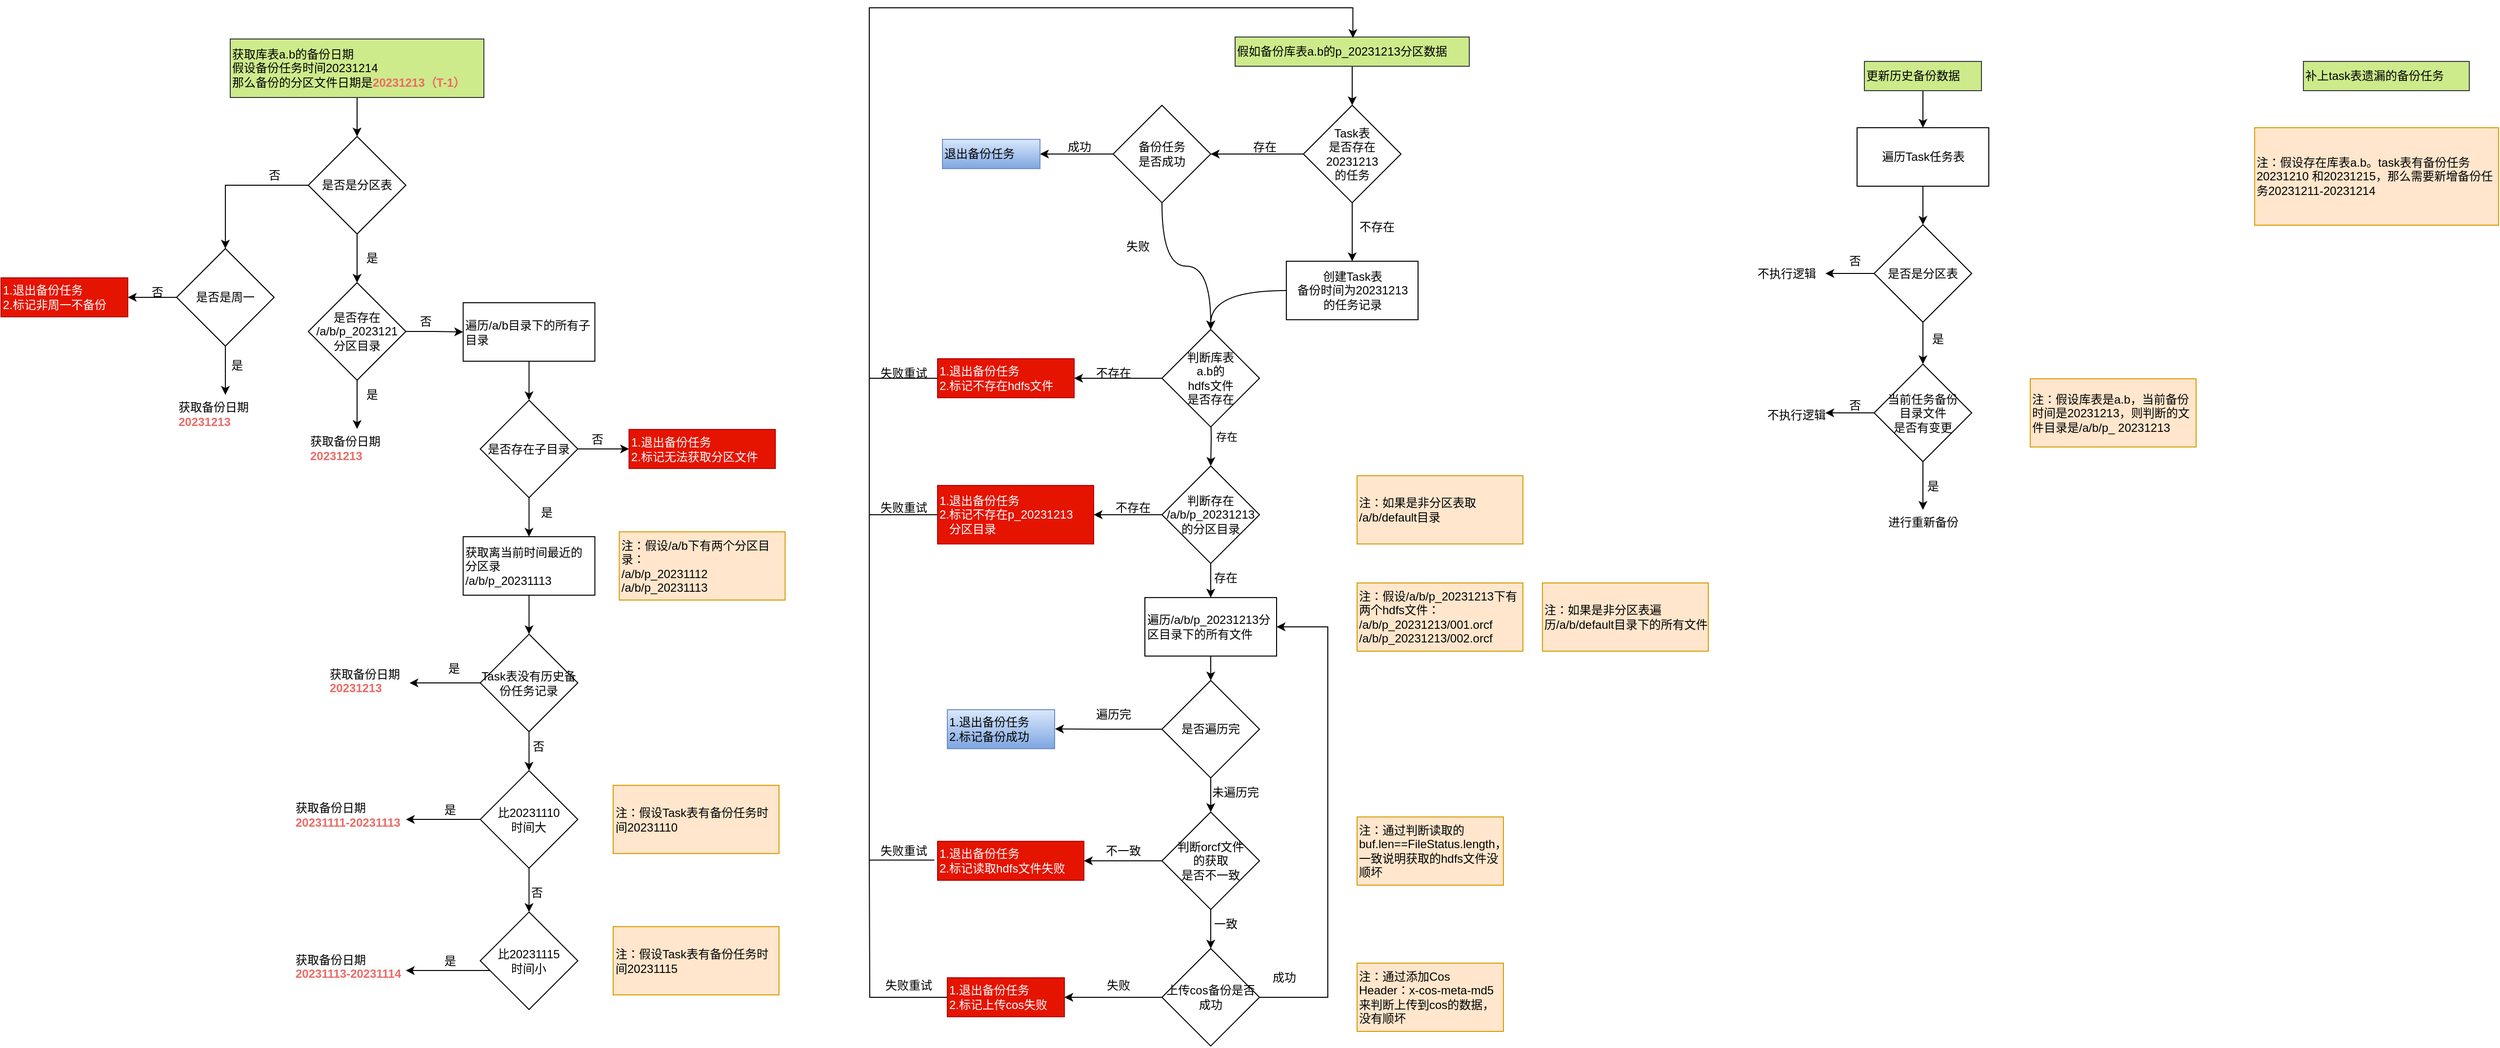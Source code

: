 <mxfile version="22.1.9" type="github">
  <diagram name="Page-1" id="mlTP5GkgayAPcvq2FMzZ">
    <mxGraphModel dx="5840" dy="2617" grid="1" gridSize="10" guides="1" tooltips="1" connect="1" arrows="1" fold="1" page="1" pageScale="1" pageWidth="850" pageHeight="1100" math="0" shadow="0">
      <root>
        <mxCell id="0" />
        <mxCell id="1" parent="0" />
        <mxCell id="9JkG7-nkFBZPGrmJ6e62-5" style="edgeStyle=orthogonalEdgeStyle;rounded=0;orthogonalLoop=1;jettySize=auto;html=1;" parent="1" source="9JkG7-nkFBZPGrmJ6e62-2" target="9JkG7-nkFBZPGrmJ6e62-3" edge="1">
          <mxGeometry relative="1" as="geometry" />
        </mxCell>
        <mxCell id="9JkG7-nkFBZPGrmJ6e62-2" value="假如备份库表a.b的p_20231213分区数据" style="text;html=1;align=left;verticalAlign=middle;resizable=0;points=[];autosize=1;strokeColor=#36393d;fillColor=#cdeb8b;" parent="1" vertex="1">
          <mxGeometry x="145" y="47.96" width="240" height="30" as="geometry" />
        </mxCell>
        <mxCell id="9JkG7-nkFBZPGrmJ6e62-6" style="edgeStyle=orthogonalEdgeStyle;rounded=0;orthogonalLoop=1;jettySize=auto;html=1;exitX=0.5;exitY=1;exitDx=0;exitDy=0;" parent="1" source="9JkG7-nkFBZPGrmJ6e62-3" target="9JkG7-nkFBZPGrmJ6e62-4" edge="1">
          <mxGeometry relative="1" as="geometry" />
        </mxCell>
        <mxCell id="9JkG7-nkFBZPGrmJ6e62-11" style="edgeStyle=orthogonalEdgeStyle;rounded=0;orthogonalLoop=1;jettySize=auto;html=1;entryX=1;entryY=0.5;entryDx=0;entryDy=0;" parent="1" source="9JkG7-nkFBZPGrmJ6e62-3" target="9JkG7-nkFBZPGrmJ6e62-10" edge="1">
          <mxGeometry relative="1" as="geometry" />
        </mxCell>
        <mxCell id="9JkG7-nkFBZPGrmJ6e62-3" value="Task表&lt;br&gt;是否存在20231213&lt;br&gt;的任务" style="rhombus;whiteSpace=wrap;html=1;" parent="1" vertex="1">
          <mxGeometry x="215" y="117.96" width="100" height="100" as="geometry" />
        </mxCell>
        <mxCell id="9JkG7-nkFBZPGrmJ6e62-18" style="edgeStyle=orthogonalEdgeStyle;rounded=0;orthogonalLoop=1;jettySize=auto;html=1;entryX=0.5;entryY=0;entryDx=0;entryDy=0;curved=1;" parent="1" source="9JkG7-nkFBZPGrmJ6e62-4" target="9JkG7-nkFBZPGrmJ6e62-16" edge="1">
          <mxGeometry relative="1" as="geometry" />
        </mxCell>
        <mxCell id="9JkG7-nkFBZPGrmJ6e62-4" value="创建Task表&lt;br&gt;备份时间为20231213&lt;br&gt;的任务记录" style="rounded=0;whiteSpace=wrap;html=1;" parent="1" vertex="1">
          <mxGeometry x="197.5" y="277.96" width="135" height="60" as="geometry" />
        </mxCell>
        <mxCell id="9JkG7-nkFBZPGrmJ6e62-7" value="不存在" style="text;html=1;align=center;verticalAlign=middle;resizable=0;points=[];autosize=1;strokeColor=none;fillColor=none;" parent="1" vertex="1">
          <mxGeometry x="260" y="227.96" width="60" height="30" as="geometry" />
        </mxCell>
        <mxCell id="9JkG7-nkFBZPGrmJ6e62-13" style="edgeStyle=orthogonalEdgeStyle;rounded=0;orthogonalLoop=1;jettySize=auto;html=1;" parent="1" source="9JkG7-nkFBZPGrmJ6e62-10" target="9JkG7-nkFBZPGrmJ6e62-12" edge="1">
          <mxGeometry relative="1" as="geometry" />
        </mxCell>
        <mxCell id="9JkG7-nkFBZPGrmJ6e62-17" style="edgeStyle=orthogonalEdgeStyle;rounded=0;orthogonalLoop=1;jettySize=auto;html=1;entryX=0.5;entryY=0;entryDx=0;entryDy=0;curved=1;" parent="1" source="9JkG7-nkFBZPGrmJ6e62-10" target="9JkG7-nkFBZPGrmJ6e62-16" edge="1">
          <mxGeometry relative="1" as="geometry" />
        </mxCell>
        <mxCell id="9JkG7-nkFBZPGrmJ6e62-10" value="备份任务&lt;br&gt;是否成功" style="rhombus;whiteSpace=wrap;html=1;" parent="1" vertex="1">
          <mxGeometry x="20" y="117.96" width="100" height="100" as="geometry" />
        </mxCell>
        <mxCell id="9JkG7-nkFBZPGrmJ6e62-12" value="退出备份任务" style="text;html=1;align=left;verticalAlign=middle;resizable=0;points=[];autosize=1;strokeColor=#6c8ebf;fillColor=#dae8fc;gradientColor=#7ea6e0;" parent="1" vertex="1">
          <mxGeometry x="-155" y="152.96" width="100" height="30" as="geometry" />
        </mxCell>
        <mxCell id="9JkG7-nkFBZPGrmJ6e62-14" value="成功" style="text;html=1;align=center;verticalAlign=middle;resizable=0;points=[];autosize=1;strokeColor=none;fillColor=none;" parent="1" vertex="1">
          <mxGeometry x="-40" y="145.96" width="50" height="30" as="geometry" />
        </mxCell>
        <mxCell id="9JkG7-nkFBZPGrmJ6e62-15" value="存在" style="text;html=1;align=center;verticalAlign=middle;resizable=0;points=[];autosize=1;strokeColor=none;fillColor=none;" parent="1" vertex="1">
          <mxGeometry x="150" y="145.96" width="50" height="30" as="geometry" />
        </mxCell>
        <mxCell id="9JkG7-nkFBZPGrmJ6e62-20" style="edgeStyle=orthogonalEdgeStyle;rounded=0;orthogonalLoop=1;jettySize=auto;html=1;" parent="1" source="9JkG7-nkFBZPGrmJ6e62-16" target="9JkG7-nkFBZPGrmJ6e62-19" edge="1">
          <mxGeometry relative="1" as="geometry" />
        </mxCell>
        <mxCell id="9JkG7-nkFBZPGrmJ6e62-23" style="edgeStyle=orthogonalEdgeStyle;rounded=0;orthogonalLoop=1;jettySize=auto;html=1;" parent="1" target="9JkG7-nkFBZPGrmJ6e62-22" edge="1">
          <mxGeometry relative="1" as="geometry">
            <mxPoint x="120" y="427.96" as="sourcePoint" />
          </mxGeometry>
        </mxCell>
        <mxCell id="9JkG7-nkFBZPGrmJ6e62-24" value="存在" style="edgeLabel;html=1;align=center;verticalAlign=middle;resizable=0;points=[];" parent="9JkG7-nkFBZPGrmJ6e62-23" vertex="1" connectable="0">
          <mxGeometry x="-0.4" y="8" relative="1" as="geometry">
            <mxPoint x="7" y="12" as="offset" />
          </mxGeometry>
        </mxCell>
        <mxCell id="9JkG7-nkFBZPGrmJ6e62-16" value="判断库表&lt;br&gt;a.b的&lt;br&gt;hdfs文件&lt;br&gt;是否存在" style="rhombus;whiteSpace=wrap;html=1;" parent="1" vertex="1">
          <mxGeometry x="70" y="347.96" width="100" height="100" as="geometry" />
        </mxCell>
        <mxCell id="9JkG7-nkFBZPGrmJ6e62-71" style="edgeStyle=orthogonalEdgeStyle;rounded=0;orthogonalLoop=1;jettySize=auto;html=1;entryX=0.503;entryY=0.033;entryDx=0;entryDy=0;entryPerimeter=0;" parent="1" source="9JkG7-nkFBZPGrmJ6e62-19" target="9JkG7-nkFBZPGrmJ6e62-2" edge="1">
          <mxGeometry relative="1" as="geometry">
            <mxPoint x="-200" y="67.96" as="targetPoint" />
            <Array as="points">
              <mxPoint x="-230" y="397.96" />
              <mxPoint x="-230" y="17.96" />
              <mxPoint x="266" y="17.96" />
            </Array>
          </mxGeometry>
        </mxCell>
        <mxCell id="9JkG7-nkFBZPGrmJ6e62-19" value="1.退出备份任务&lt;br&gt;2.标记不存在hdfs文件" style="text;html=1;align=left;verticalAlign=middle;resizable=0;points=[];autosize=1;strokeColor=#B20000;fillColor=#e51400;fontColor=#ffffff;" parent="1" vertex="1">
          <mxGeometry x="-160" y="377.96" width="140" height="40" as="geometry" />
        </mxCell>
        <mxCell id="9JkG7-nkFBZPGrmJ6e62-21" value="不存在" style="text;html=1;align=center;verticalAlign=middle;resizable=0;points=[];autosize=1;strokeColor=none;fillColor=none;" parent="1" vertex="1">
          <mxGeometry x="-10" y="377.96" width="60" height="30" as="geometry" />
        </mxCell>
        <mxCell id="9JkG7-nkFBZPGrmJ6e62-27" style="edgeStyle=orthogonalEdgeStyle;rounded=0;orthogonalLoop=1;jettySize=auto;html=1;" parent="1" source="9JkG7-nkFBZPGrmJ6e62-22" target="9JkG7-nkFBZPGrmJ6e62-25" edge="1">
          <mxGeometry relative="1" as="geometry" />
        </mxCell>
        <mxCell id="9JkG7-nkFBZPGrmJ6e62-31" style="edgeStyle=orthogonalEdgeStyle;rounded=0;orthogonalLoop=1;jettySize=auto;html=1;" parent="1" source="9JkG7-nkFBZPGrmJ6e62-22" target="9JkG7-nkFBZPGrmJ6e62-30" edge="1">
          <mxGeometry relative="1" as="geometry" />
        </mxCell>
        <mxCell id="9JkG7-nkFBZPGrmJ6e62-22" value="判断存在&lt;br&gt;/a/b/p_20231213&lt;br&gt;的分区目录" style="rhombus;whiteSpace=wrap;html=1;" parent="1" vertex="1">
          <mxGeometry x="70" y="487.96" width="100" height="100" as="geometry" />
        </mxCell>
        <mxCell id="9JkG7-nkFBZPGrmJ6e62-72" style="edgeStyle=orthogonalEdgeStyle;rounded=0;orthogonalLoop=1;jettySize=auto;html=1;endArrow=none;endFill=0;" parent="1" source="9JkG7-nkFBZPGrmJ6e62-25" edge="1">
          <mxGeometry relative="1" as="geometry">
            <mxPoint x="-210" y="397.96" as="targetPoint" />
            <Array as="points">
              <mxPoint x="-230" y="537.96" />
              <mxPoint x="-230" y="397.96" />
            </Array>
          </mxGeometry>
        </mxCell>
        <mxCell id="9JkG7-nkFBZPGrmJ6e62-25" value="1.退出备份任务&lt;br&gt;2.标记不存在p_20231213&lt;br&gt;&amp;nbsp; &amp;nbsp;分区目录" style="text;html=1;align=left;verticalAlign=middle;resizable=0;points=[];autosize=1;strokeColor=#B20000;fillColor=#e51400;fontColor=#ffffff;" parent="1" vertex="1">
          <mxGeometry x="-160" y="507.96" width="160" height="60" as="geometry" />
        </mxCell>
        <mxCell id="9JkG7-nkFBZPGrmJ6e62-28" value="不存在" style="text;html=1;align=center;verticalAlign=middle;resizable=0;points=[];autosize=1;strokeColor=none;fillColor=none;" parent="1" vertex="1">
          <mxGeometry x="10" y="515.96" width="60" height="30" as="geometry" />
        </mxCell>
        <mxCell id="9JkG7-nkFBZPGrmJ6e62-35" style="edgeStyle=orthogonalEdgeStyle;rounded=0;orthogonalLoop=1;jettySize=auto;html=1;entryX=0.5;entryY=0;entryDx=0;entryDy=0;" parent="1" source="9JkG7-nkFBZPGrmJ6e62-30" target="9JkG7-nkFBZPGrmJ6e62-33" edge="1">
          <mxGeometry relative="1" as="geometry" />
        </mxCell>
        <mxCell id="9JkG7-nkFBZPGrmJ6e62-30" value="遍历/a/b/p_20231213分区目录下的所有文件" style="rounded=0;whiteSpace=wrap;html=1;align=left;" parent="1" vertex="1">
          <mxGeometry x="52.5" y="622.96" width="135" height="60" as="geometry" />
        </mxCell>
        <mxCell id="9JkG7-nkFBZPGrmJ6e62-32" value="存在" style="text;html=1;align=center;verticalAlign=middle;resizable=0;points=[];autosize=1;strokeColor=none;fillColor=none;" parent="1" vertex="1">
          <mxGeometry x="110" y="587.96" width="50" height="30" as="geometry" />
        </mxCell>
        <mxCell id="9JkG7-nkFBZPGrmJ6e62-50" style="edgeStyle=orthogonalEdgeStyle;rounded=0;orthogonalLoop=1;jettySize=auto;html=1;" parent="1" source="9JkG7-nkFBZPGrmJ6e62-33" target="9JkG7-nkFBZPGrmJ6e62-45" edge="1">
          <mxGeometry relative="1" as="geometry" />
        </mxCell>
        <mxCell id="9JkG7-nkFBZPGrmJ6e62-33" value="是否遍历完" style="rhombus;whiteSpace=wrap;html=1;" parent="1" vertex="1">
          <mxGeometry x="70" y="707.96" width="100" height="100" as="geometry" />
        </mxCell>
        <mxCell id="9JkG7-nkFBZPGrmJ6e62-38" value="注：假设/a/b/p_20231213下有两个hdfs文件：&lt;br&gt;/a/b/p_20231213/001.orcf&lt;br&gt;/a/b/p_20231213/002.orcf" style="rounded=0;whiteSpace=wrap;html=1;align=left;fillColor=#ffe6cc;strokeColor=#d79b00;" parent="1" vertex="1">
          <mxGeometry x="270" y="607.96" width="170" height="70" as="geometry" />
        </mxCell>
        <mxCell id="9JkG7-nkFBZPGrmJ6e62-40" value="注：通过判断读取的buf.len==FileStatus.length，一致说明获取的hdfs文件没顺坏&amp;nbsp;" style="rounded=0;whiteSpace=wrap;html=1;align=left;fillColor=#ffe6cc;strokeColor=#d79b00;" parent="1" vertex="1">
          <mxGeometry x="270" y="847.96" width="150" height="70" as="geometry" />
        </mxCell>
        <mxCell id="9JkG7-nkFBZPGrmJ6e62-42" value="遍历完" style="text;html=1;align=center;verticalAlign=middle;resizable=0;points=[];autosize=1;strokeColor=none;fillColor=none;" parent="1" vertex="1">
          <mxGeometry x="-10" y="727.96" width="60" height="30" as="geometry" />
        </mxCell>
        <mxCell id="9JkG7-nkFBZPGrmJ6e62-43" value="1.退出备份任务&lt;br&gt;2.标记备份成功" style="text;html=1;align=left;verticalAlign=middle;resizable=0;points=[];autosize=1;strokeColor=#6c8ebf;fillColor=#dae8fc;gradientColor=#7ea6e0;" parent="1" vertex="1">
          <mxGeometry x="-150" y="737.96" width="110" height="40" as="geometry" />
        </mxCell>
        <mxCell id="9JkG7-nkFBZPGrmJ6e62-44" style="edgeStyle=orthogonalEdgeStyle;rounded=0;orthogonalLoop=1;jettySize=auto;html=1;" parent="1" source="9JkG7-nkFBZPGrmJ6e62-45" target="9JkG7-nkFBZPGrmJ6e62-47" edge="1">
          <mxGeometry relative="1" as="geometry">
            <mxPoint y="917.96" as="targetPoint" />
          </mxGeometry>
        </mxCell>
        <mxCell id="9JkG7-nkFBZPGrmJ6e62-53" style="edgeStyle=orthogonalEdgeStyle;rounded=0;orthogonalLoop=1;jettySize=auto;html=1;" parent="1" source="9JkG7-nkFBZPGrmJ6e62-45" target="9JkG7-nkFBZPGrmJ6e62-52" edge="1">
          <mxGeometry relative="1" as="geometry" />
        </mxCell>
        <mxCell id="9JkG7-nkFBZPGrmJ6e62-45" value="判断orcf文件&lt;br&gt;的获取&lt;br&gt;是否不一致" style="rhombus;whiteSpace=wrap;html=1;" parent="1" vertex="1">
          <mxGeometry x="70" y="842.96" width="100" height="100" as="geometry" />
        </mxCell>
        <mxCell id="9JkG7-nkFBZPGrmJ6e62-46" value="不一致" style="text;html=1;align=center;verticalAlign=middle;resizable=0;points=[];autosize=1;strokeColor=none;fillColor=none;" parent="1" vertex="1">
          <mxGeometry y="867.96" width="60" height="30" as="geometry" />
        </mxCell>
        <mxCell id="9JkG7-nkFBZPGrmJ6e62-73" style="edgeStyle=orthogonalEdgeStyle;rounded=0;orthogonalLoop=1;jettySize=auto;html=1;endArrow=none;endFill=0;exitX=-0.022;exitY=0.483;exitDx=0;exitDy=0;exitPerimeter=0;" parent="1" source="9JkG7-nkFBZPGrmJ6e62-47" edge="1">
          <mxGeometry relative="1" as="geometry">
            <mxPoint x="-220" y="537.96" as="targetPoint" />
            <mxPoint x="-170" y="892.99" as="sourcePoint" />
            <Array as="points">
              <mxPoint x="-230" y="891.96" />
              <mxPoint x="-230" y="537.96" />
            </Array>
          </mxGeometry>
        </mxCell>
        <mxCell id="9JkG7-nkFBZPGrmJ6e62-47" value="1.退出备份任务&lt;br&gt;2.标记读取hdfs文件失败" style="text;html=1;align=left;verticalAlign=middle;resizable=0;points=[];autosize=1;strokeColor=#B20000;fillColor=#e51400;fontColor=#ffffff;" parent="1" vertex="1">
          <mxGeometry x="-160" y="872.96" width="150" height="40" as="geometry" />
        </mxCell>
        <mxCell id="9JkG7-nkFBZPGrmJ6e62-49" style="edgeStyle=orthogonalEdgeStyle;rounded=0;orthogonalLoop=1;jettySize=auto;html=1;entryX=1.004;entryY=0.494;entryDx=0;entryDy=0;entryPerimeter=0;" parent="1" source="9JkG7-nkFBZPGrmJ6e62-33" target="9JkG7-nkFBZPGrmJ6e62-43" edge="1">
          <mxGeometry relative="1" as="geometry" />
        </mxCell>
        <mxCell id="9JkG7-nkFBZPGrmJ6e62-51" value="未遍历完" style="text;html=1;align=center;verticalAlign=middle;resizable=0;points=[];autosize=1;strokeColor=none;fillColor=none;" parent="1" vertex="1">
          <mxGeometry x="110" y="807.96" width="70" height="30" as="geometry" />
        </mxCell>
        <mxCell id="9JkG7-nkFBZPGrmJ6e62-56" style="edgeStyle=orthogonalEdgeStyle;rounded=0;orthogonalLoop=1;jettySize=auto;html=1;" parent="1" source="9JkG7-nkFBZPGrmJ6e62-52" target="9JkG7-nkFBZPGrmJ6e62-55" edge="1">
          <mxGeometry relative="1" as="geometry" />
        </mxCell>
        <mxCell id="9JkG7-nkFBZPGrmJ6e62-66" style="edgeStyle=orthogonalEdgeStyle;rounded=0;orthogonalLoop=1;jettySize=auto;html=1;exitX=1;exitY=0.5;exitDx=0;exitDy=0;entryX=1;entryY=0.5;entryDx=0;entryDy=0;" parent="1" source="9JkG7-nkFBZPGrmJ6e62-52" target="9JkG7-nkFBZPGrmJ6e62-30" edge="1">
          <mxGeometry relative="1" as="geometry">
            <mxPoint x="210" y="1075.96" as="sourcePoint" />
            <mxPoint x="227.5" y="650.96" as="targetPoint" />
            <Array as="points">
              <mxPoint x="240" y="1032.96" />
              <mxPoint x="240" y="652.96" />
            </Array>
          </mxGeometry>
        </mxCell>
        <mxCell id="9JkG7-nkFBZPGrmJ6e62-52" value="上传cos备份是否成功" style="rhombus;whiteSpace=wrap;html=1;" parent="1" vertex="1">
          <mxGeometry x="70" y="982.96" width="100" height="100" as="geometry" />
        </mxCell>
        <mxCell id="9JkG7-nkFBZPGrmJ6e62-54" value="一致" style="text;html=1;align=center;verticalAlign=middle;resizable=0;points=[];autosize=1;strokeColor=none;fillColor=none;" parent="1" vertex="1">
          <mxGeometry x="110" y="942.96" width="50" height="30" as="geometry" />
        </mxCell>
        <mxCell id="9JkG7-nkFBZPGrmJ6e62-77" style="edgeStyle=orthogonalEdgeStyle;rounded=0;orthogonalLoop=1;jettySize=auto;html=1;endArrow=none;endFill=0;" parent="1" source="9JkG7-nkFBZPGrmJ6e62-55" edge="1">
          <mxGeometry relative="1" as="geometry">
            <mxPoint x="-230" y="887.96" as="targetPoint" />
          </mxGeometry>
        </mxCell>
        <mxCell id="9JkG7-nkFBZPGrmJ6e62-55" value="1.退出备份任务&lt;br&gt;2.标记上传cos失败" style="text;html=1;align=left;verticalAlign=middle;resizable=0;points=[];autosize=1;strokeColor=#B20000;fillColor=#e51400;fontColor=#ffffff;" parent="1" vertex="1">
          <mxGeometry x="-150" y="1012.96" width="120" height="40" as="geometry" />
        </mxCell>
        <mxCell id="9JkG7-nkFBZPGrmJ6e62-57" value="失败" style="text;html=1;align=center;verticalAlign=middle;resizable=0;points=[];autosize=1;strokeColor=none;fillColor=none;" parent="1" vertex="1">
          <mxGeometry y="1005.96" width="50" height="30" as="geometry" />
        </mxCell>
        <mxCell id="9JkG7-nkFBZPGrmJ6e62-61" value="失败" style="text;html=1;align=center;verticalAlign=middle;resizable=0;points=[];autosize=1;strokeColor=none;fillColor=none;" parent="1" vertex="1">
          <mxGeometry x="20" y="247.96" width="50" height="30" as="geometry" />
        </mxCell>
        <mxCell id="9JkG7-nkFBZPGrmJ6e62-62" value="注：通过添加Cos Header：x-cos-meta-md5 来判断上传到cos的数据，没有顺坏" style="rounded=0;whiteSpace=wrap;html=1;align=left;fillColor=#ffe6cc;strokeColor=#d79b00;" parent="1" vertex="1">
          <mxGeometry x="270" y="997.96" width="150" height="70" as="geometry" />
        </mxCell>
        <mxCell id="9JkG7-nkFBZPGrmJ6e62-67" value="成功" style="text;html=1;align=center;verticalAlign=middle;resizable=0;points=[];autosize=1;strokeColor=none;fillColor=none;" parent="1" vertex="1">
          <mxGeometry x="170" y="997.96" width="50" height="30" as="geometry" />
        </mxCell>
        <mxCell id="9JkG7-nkFBZPGrmJ6e62-75" value="失败重试" style="text;html=1;align=center;verticalAlign=middle;resizable=0;points=[];autosize=1;strokeColor=none;fillColor=none;" parent="1" vertex="1">
          <mxGeometry x="-230" y="377.96" width="70" height="30" as="geometry" />
        </mxCell>
        <mxCell id="9JkG7-nkFBZPGrmJ6e62-78" value="失败重试" style="text;html=1;align=center;verticalAlign=middle;resizable=0;points=[];autosize=1;strokeColor=none;fillColor=none;" parent="1" vertex="1">
          <mxGeometry x="-230" y="515.96" width="70" height="30" as="geometry" />
        </mxCell>
        <mxCell id="9JkG7-nkFBZPGrmJ6e62-79" value="失败重试" style="text;html=1;align=center;verticalAlign=middle;resizable=0;points=[];autosize=1;strokeColor=none;fillColor=none;" parent="1" vertex="1">
          <mxGeometry x="-230" y="867.96" width="70" height="30" as="geometry" />
        </mxCell>
        <mxCell id="9JkG7-nkFBZPGrmJ6e62-80" value="失败重试" style="text;html=1;align=center;verticalAlign=middle;resizable=0;points=[];autosize=1;strokeColor=none;fillColor=none;" parent="1" vertex="1">
          <mxGeometry x="-225" y="1005.96" width="70" height="30" as="geometry" />
        </mxCell>
        <mxCell id="yVIKYQYEI10mW0dex-vL-10" style="edgeStyle=orthogonalEdgeStyle;rounded=0;orthogonalLoop=1;jettySize=auto;html=1;" parent="1" source="yVIKYQYEI10mW0dex-vL-1" target="yVIKYQYEI10mW0dex-vL-3" edge="1">
          <mxGeometry relative="1" as="geometry" />
        </mxCell>
        <mxCell id="yVIKYQYEI10mW0dex-vL-1" value="获取库表a.b的备份日期&lt;br&gt;假设备份任务时间20231214&lt;br&gt;那么备份的分区文件日期是&lt;font color=&quot;#ea6b66&quot;&gt;&lt;b&gt;20231213（T-1）&lt;/b&gt;&lt;/font&gt;" style="text;html=1;align=left;verticalAlign=middle;resizable=0;points=[];autosize=1;strokeColor=#36393d;fillColor=#cdeb8b;" parent="1" vertex="1">
          <mxGeometry x="-885" y="50" width="260" height="60" as="geometry" />
        </mxCell>
        <mxCell id="yVIKYQYEI10mW0dex-vL-5" style="edgeStyle=orthogonalEdgeStyle;rounded=0;orthogonalLoop=1;jettySize=auto;html=1;" parent="1" source="yVIKYQYEI10mW0dex-vL-3" target="yVIKYQYEI10mW0dex-vL-4" edge="1">
          <mxGeometry relative="1" as="geometry" />
        </mxCell>
        <mxCell id="yVIKYQYEI10mW0dex-vL-15" style="edgeStyle=orthogonalEdgeStyle;rounded=0;orthogonalLoop=1;jettySize=auto;html=1;entryX=0.5;entryY=0;entryDx=0;entryDy=0;" parent="1" source="yVIKYQYEI10mW0dex-vL-3" target="yVIKYQYEI10mW0dex-vL-16" edge="1">
          <mxGeometry relative="1" as="geometry">
            <mxPoint x="-690" y="330" as="targetPoint" />
          </mxGeometry>
        </mxCell>
        <mxCell id="yVIKYQYEI10mW0dex-vL-3" value="是否是分区表" style="rhombus;whiteSpace=wrap;html=1;" parent="1" vertex="1">
          <mxGeometry x="-805" y="150" width="100" height="100" as="geometry" />
        </mxCell>
        <mxCell id="yVIKYQYEI10mW0dex-vL-8" style="edgeStyle=orthogonalEdgeStyle;rounded=0;orthogonalLoop=1;jettySize=auto;html=1;" parent="1" source="yVIKYQYEI10mW0dex-vL-4" target="yVIKYQYEI10mW0dex-vL-7" edge="1">
          <mxGeometry relative="1" as="geometry" />
        </mxCell>
        <mxCell id="yVIKYQYEI10mW0dex-vL-13" style="edgeStyle=orthogonalEdgeStyle;rounded=0;orthogonalLoop=1;jettySize=auto;html=1;" parent="1" source="yVIKYQYEI10mW0dex-vL-4" target="yVIKYQYEI10mW0dex-vL-12" edge="1">
          <mxGeometry relative="1" as="geometry" />
        </mxCell>
        <mxCell id="yVIKYQYEI10mW0dex-vL-4" value="是否是周一" style="rhombus;whiteSpace=wrap;html=1;" parent="1" vertex="1">
          <mxGeometry x="-940" y="265" width="100" height="100" as="geometry" />
        </mxCell>
        <mxCell id="yVIKYQYEI10mW0dex-vL-7" value="获取备份日期&lt;br&gt;&lt;b style=&quot;--tw-border-spacing-x: 0; --tw-border-spacing-y: 0; --tw-translate-x: 0; --tw-translate-y: 0; --tw-rotate: 0; --tw-skew-x: 0; --tw-skew-y: 0; --tw-scale-x: 1; --tw-scale-y: 1; --tw-pan-x: ; --tw-pan-y: ; --tw-pinch-zoom: ; --tw-scroll-snap-strictness: proximity; --tw-gradient-from-position: ; --tw-gradient-via-position: ; --tw-gradient-to-position: ; --tw-ordinal: ; --tw-slashed-zero: ; --tw-numeric-figure: ; --tw-numeric-spacing: ; --tw-numeric-fraction: ; --tw-ring-inset: ; --tw-ring-offset-width: 0px; --tw-ring-offset-color: #fff; --tw-ring-color: rgb(59 130 246 / .5); --tw-ring-offset-shadow: 0 0 #0000; --tw-ring-shadow: 0 0 #0000; --tw-shadow: 0 0 #0000; --tw-shadow-colored: 0 0 #0000; --tw-blur: ; --tw-brightness: ; --tw-contrast: ; --tw-grayscale: ; --tw-hue-rotate: ; --tw-invert: ; --tw-saturate: ; --tw-sepia: ; --tw-drop-shadow: ; --tw-backdrop-blur: ; --tw-backdrop-brightness: ; --tw-backdrop-contrast: ; --tw-backdrop-grayscale: ; --tw-backdrop-hue-rotate: ; --tw-backdrop-invert: ; --tw-backdrop-opacity: ; --tw-backdrop-saturate: ; --tw-backdrop-sepia: ; border-color: var(--border-color); color: rgb(234, 107, 102);&quot;&gt;20231213&lt;/b&gt;" style="text;html=1;align=left;verticalAlign=middle;resizable=0;points=[];autosize=1;strokeColor=none;fillColor=none;" parent="1" vertex="1">
          <mxGeometry x="-940" y="415" width="100" height="40" as="geometry" />
        </mxCell>
        <mxCell id="yVIKYQYEI10mW0dex-vL-9" value="否" style="text;html=1;align=center;verticalAlign=middle;resizable=0;points=[];autosize=1;strokeColor=none;fillColor=none;" parent="1" vertex="1">
          <mxGeometry x="-860" y="175" width="40" height="30" as="geometry" />
        </mxCell>
        <mxCell id="yVIKYQYEI10mW0dex-vL-11" value="&amp;nbsp;是" style="text;html=1;align=center;verticalAlign=middle;resizable=0;points=[];autosize=1;strokeColor=none;fillColor=none;" parent="1" vertex="1">
          <mxGeometry x="-900" y="370" width="40" height="30" as="geometry" />
        </mxCell>
        <mxCell id="yVIKYQYEI10mW0dex-vL-12" value="1.退出备份任务&lt;br&gt;2.标记非周一不备份" style="text;html=1;align=left;verticalAlign=middle;resizable=0;points=[];autosize=1;strokeColor=#B20000;fillColor=#e51400;fontColor=#ffffff;" parent="1" vertex="1">
          <mxGeometry x="-1120" y="295" width="130" height="40" as="geometry" />
        </mxCell>
        <mxCell id="yVIKYQYEI10mW0dex-vL-14" value="否" style="text;html=1;align=center;verticalAlign=middle;resizable=0;points=[];autosize=1;strokeColor=none;fillColor=none;" parent="1" vertex="1">
          <mxGeometry x="-980" y="295" width="40" height="30" as="geometry" />
        </mxCell>
        <mxCell id="yVIKYQYEI10mW0dex-vL-61" style="edgeStyle=orthogonalEdgeStyle;rounded=0;orthogonalLoop=1;jettySize=auto;html=1;" parent="1" source="yVIKYQYEI10mW0dex-vL-16" target="yVIKYQYEI10mW0dex-vL-19" edge="1">
          <mxGeometry relative="1" as="geometry" />
        </mxCell>
        <mxCell id="yVIKYQYEI10mW0dex-vL-78" style="edgeStyle=orthogonalEdgeStyle;rounded=0;orthogonalLoop=1;jettySize=auto;html=1;exitX=1;exitY=0.5;exitDx=0;exitDy=0;" parent="1" source="yVIKYQYEI10mW0dex-vL-16" target="yVIKYQYEI10mW0dex-vL-22" edge="1">
          <mxGeometry relative="1" as="geometry" />
        </mxCell>
        <mxCell id="yVIKYQYEI10mW0dex-vL-16" value="是否存在&lt;br&gt;/a/b/p_2023121&lt;br&gt;分区目录" style="rhombus;whiteSpace=wrap;html=1;" parent="1" vertex="1">
          <mxGeometry x="-805" y="300" width="100" height="100" as="geometry" />
        </mxCell>
        <mxCell id="yVIKYQYEI10mW0dex-vL-17" value="是" style="text;html=1;align=center;verticalAlign=middle;resizable=0;points=[];autosize=1;strokeColor=none;fillColor=none;" parent="1" vertex="1">
          <mxGeometry x="-760" y="260" width="40" height="30" as="geometry" />
        </mxCell>
        <mxCell id="yVIKYQYEI10mW0dex-vL-19" value="获取备份日期&lt;br&gt;&lt;b style=&quot;--tw-border-spacing-x: 0; --tw-border-spacing-y: 0; --tw-translate-x: 0; --tw-translate-y: 0; --tw-rotate: 0; --tw-skew-x: 0; --tw-skew-y: 0; --tw-scale-x: 1; --tw-scale-y: 1; --tw-pan-x: ; --tw-pan-y: ; --tw-pinch-zoom: ; --tw-scroll-snap-strictness: proximity; --tw-gradient-from-position: ; --tw-gradient-via-position: ; --tw-gradient-to-position: ; --tw-ordinal: ; --tw-slashed-zero: ; --tw-numeric-figure: ; --tw-numeric-spacing: ; --tw-numeric-fraction: ; --tw-ring-inset: ; --tw-ring-offset-width: 0px; --tw-ring-offset-color: #fff; --tw-ring-color: rgb(59 130 246 / .5); --tw-ring-offset-shadow: 0 0 #0000; --tw-ring-shadow: 0 0 #0000; --tw-shadow: 0 0 #0000; --tw-shadow-colored: 0 0 #0000; --tw-blur: ; --tw-brightness: ; --tw-contrast: ; --tw-grayscale: ; --tw-hue-rotate: ; --tw-invert: ; --tw-saturate: ; --tw-sepia: ; --tw-drop-shadow: ; --tw-backdrop-blur: ; --tw-backdrop-brightness: ; --tw-backdrop-contrast: ; --tw-backdrop-grayscale: ; --tw-backdrop-hue-rotate: ; --tw-backdrop-invert: ; --tw-backdrop-opacity: ; --tw-backdrop-saturate: ; --tw-backdrop-sepia: ; border-color: var(--border-color); color: rgb(234, 107, 102);&quot;&gt;20231213&lt;/b&gt;" style="text;html=1;align=left;verticalAlign=middle;resizable=0;points=[];autosize=1;strokeColor=none;fillColor=none;" parent="1" vertex="1">
          <mxGeometry x="-805" y="450" width="100" height="40" as="geometry" />
        </mxCell>
        <mxCell id="yVIKYQYEI10mW0dex-vL-20" value="是" style="text;html=1;align=center;verticalAlign=middle;resizable=0;points=[];autosize=1;strokeColor=none;fillColor=none;" parent="1" vertex="1">
          <mxGeometry x="-760" y="400" width="40" height="30" as="geometry" />
        </mxCell>
        <mxCell id="yVIKYQYEI10mW0dex-vL-24" style="edgeStyle=orthogonalEdgeStyle;rounded=0;orthogonalLoop=1;jettySize=auto;html=1;entryX=0.5;entryY=0;entryDx=0;entryDy=0;" parent="1" source="yVIKYQYEI10mW0dex-vL-22" target="yVIKYQYEI10mW0dex-vL-25" edge="1">
          <mxGeometry relative="1" as="geometry">
            <mxPoint x="-578.75" y="430.53" as="targetPoint" />
          </mxGeometry>
        </mxCell>
        <mxCell id="yVIKYQYEI10mW0dex-vL-22" value="遍历/a/b目录下的所有子目录" style="rounded=0;whiteSpace=wrap;html=1;align=left;" parent="1" vertex="1">
          <mxGeometry x="-646.25" y="320.53" width="135" height="60" as="geometry" />
        </mxCell>
        <mxCell id="yVIKYQYEI10mW0dex-vL-27" style="edgeStyle=orthogonalEdgeStyle;rounded=0;orthogonalLoop=1;jettySize=auto;html=1;" parent="1" source="yVIKYQYEI10mW0dex-vL-25" target="yVIKYQYEI10mW0dex-vL-26" edge="1">
          <mxGeometry relative="1" as="geometry" />
        </mxCell>
        <mxCell id="yVIKYQYEI10mW0dex-vL-31" style="edgeStyle=orthogonalEdgeStyle;rounded=0;orthogonalLoop=1;jettySize=auto;html=1;" parent="1" source="yVIKYQYEI10mW0dex-vL-25" target="yVIKYQYEI10mW0dex-vL-29" edge="1">
          <mxGeometry relative="1" as="geometry" />
        </mxCell>
        <mxCell id="yVIKYQYEI10mW0dex-vL-25" value="是否存在子目录" style="rhombus;whiteSpace=wrap;html=1;" parent="1" vertex="1">
          <mxGeometry x="-628.75" y="420.53" width="100" height="100" as="geometry" />
        </mxCell>
        <mxCell id="yVIKYQYEI10mW0dex-vL-26" value="1.退出备份任务&lt;br&gt;2.标记无法获取分区文件" style="text;html=1;align=left;verticalAlign=middle;resizable=0;points=[];autosize=1;strokeColor=#B20000;fillColor=#e51400;fontColor=#ffffff;" parent="1" vertex="1">
          <mxGeometry x="-476.25" y="450.53" width="150" height="40" as="geometry" />
        </mxCell>
        <mxCell id="yVIKYQYEI10mW0dex-vL-28" value="否" style="text;html=1;align=center;verticalAlign=middle;resizable=0;points=[];autosize=1;strokeColor=none;fillColor=none;" parent="1" vertex="1">
          <mxGeometry x="-528.75" y="445.53" width="40" height="30" as="geometry" />
        </mxCell>
        <mxCell id="yVIKYQYEI10mW0dex-vL-45" style="edgeStyle=orthogonalEdgeStyle;rounded=0;orthogonalLoop=1;jettySize=auto;html=1;" parent="1" source="yVIKYQYEI10mW0dex-vL-29" target="yVIKYQYEI10mW0dex-vL-44" edge="1">
          <mxGeometry relative="1" as="geometry" />
        </mxCell>
        <mxCell id="yVIKYQYEI10mW0dex-vL-29" value="获取离当前时间最近的&lt;br&gt;分区录&lt;br&gt;/a/b/p_20231113" style="rounded=0;whiteSpace=wrap;html=1;align=left;" parent="1" vertex="1">
          <mxGeometry x="-646.25" y="560.53" width="135" height="60" as="geometry" />
        </mxCell>
        <mxCell id="yVIKYQYEI10mW0dex-vL-30" value="注：假设/a/b下有两个分区目录：&lt;br&gt;/a/b/p_20231112&lt;br&gt;/a/b/p_20231113" style="rounded=0;whiteSpace=wrap;html=1;align=left;fillColor=#ffe6cc;strokeColor=#d79b00;" parent="1" vertex="1">
          <mxGeometry x="-486.25" y="555.53" width="170" height="70" as="geometry" />
        </mxCell>
        <mxCell id="yVIKYQYEI10mW0dex-vL-37" style="edgeStyle=orthogonalEdgeStyle;rounded=0;orthogonalLoop=1;jettySize=auto;html=1;entryX=0.5;entryY=0;entryDx=0;entryDy=0;" parent="1" source="yVIKYQYEI10mW0dex-vL-32" target="yVIKYQYEI10mW0dex-vL-52" edge="1">
          <mxGeometry relative="1" as="geometry">
            <mxPoint x="-582.5" y="980.53" as="targetPoint" />
          </mxGeometry>
        </mxCell>
        <mxCell id="yVIKYQYEI10mW0dex-vL-39" style="edgeStyle=orthogonalEdgeStyle;rounded=0;orthogonalLoop=1;jettySize=auto;html=1;" parent="1" source="yVIKYQYEI10mW0dex-vL-32" edge="1">
          <mxGeometry relative="1" as="geometry">
            <mxPoint x="-705" y="850.53" as="targetPoint" />
            <Array as="points" />
          </mxGeometry>
        </mxCell>
        <mxCell id="yVIKYQYEI10mW0dex-vL-32" value="比20231110&lt;br&gt;时间大" style="rhombus;whiteSpace=wrap;html=1;" parent="1" vertex="1">
          <mxGeometry x="-628.75" y="800.53" width="100" height="100" as="geometry" />
        </mxCell>
        <mxCell id="yVIKYQYEI10mW0dex-vL-33" value="注：假设Task表有备份任务时间20231110" style="rounded=0;whiteSpace=wrap;html=1;align=left;fillColor=#ffe6cc;strokeColor=#d79b00;" parent="1" vertex="1">
          <mxGeometry x="-492.5" y="815.53" width="170" height="70" as="geometry" />
        </mxCell>
        <mxCell id="yVIKYQYEI10mW0dex-vL-40" value="获取备份日期&lt;br&gt;&lt;b style=&quot;--tw-border-spacing-x: 0; --tw-border-spacing-y: 0; --tw-translate-x: 0; --tw-translate-y: 0; --tw-rotate: 0; --tw-skew-x: 0; --tw-skew-y: 0; --tw-scale-x: 1; --tw-scale-y: 1; --tw-pan-x: ; --tw-pan-y: ; --tw-pinch-zoom: ; --tw-scroll-snap-strictness: proximity; --tw-gradient-from-position: ; --tw-gradient-via-position: ; --tw-gradient-to-position: ; --tw-ordinal: ; --tw-slashed-zero: ; --tw-numeric-figure: ; --tw-numeric-spacing: ; --tw-numeric-fraction: ; --tw-ring-inset: ; --tw-ring-offset-width: 0px; --tw-ring-offset-color: #fff; --tw-ring-color: rgb(59 130 246 / .5); --tw-ring-offset-shadow: 0 0 #0000; --tw-ring-shadow: 0 0 #0000; --tw-shadow: 0 0 #0000; --tw-shadow-colored: 0 0 #0000; --tw-blur: ; --tw-brightness: ; --tw-contrast: ; --tw-grayscale: ; --tw-hue-rotate: ; --tw-invert: ; --tw-saturate: ; --tw-sepia: ; --tw-drop-shadow: ; --tw-backdrop-blur: ; --tw-backdrop-brightness: ; --tw-backdrop-contrast: ; --tw-backdrop-grayscale: ; --tw-backdrop-hue-rotate: ; --tw-backdrop-invert: ; --tw-backdrop-opacity: ; --tw-backdrop-saturate: ; --tw-backdrop-sepia: ; border-color: var(--border-color); color: rgb(234, 107, 102);&quot;&gt;20231111-20231113&lt;/b&gt;" style="text;html=1;align=left;verticalAlign=middle;resizable=0;points=[];autosize=1;strokeColor=none;fillColor=none;" parent="1" vertex="1">
          <mxGeometry x="-820" y="825.53" width="130" height="40" as="geometry" />
        </mxCell>
        <mxCell id="yVIKYQYEI10mW0dex-vL-41" value="是" style="text;html=1;align=center;verticalAlign=middle;resizable=0;points=[];autosize=1;strokeColor=none;fillColor=none;" parent="1" vertex="1">
          <mxGeometry x="-680" y="825.53" width="40" height="30" as="geometry" />
        </mxCell>
        <mxCell id="yVIKYQYEI10mW0dex-vL-43" value="是" style="text;html=1;align=center;verticalAlign=middle;resizable=0;points=[];autosize=1;strokeColor=none;fillColor=none;" parent="1" vertex="1">
          <mxGeometry x="-581.25" y="520.53" width="40" height="30" as="geometry" />
        </mxCell>
        <mxCell id="yVIKYQYEI10mW0dex-vL-49" style="edgeStyle=orthogonalEdgeStyle;rounded=0;orthogonalLoop=1;jettySize=auto;html=1;exitX=0.5;exitY=1;exitDx=0;exitDy=0;" parent="1" source="yVIKYQYEI10mW0dex-vL-44" target="yVIKYQYEI10mW0dex-vL-32" edge="1">
          <mxGeometry relative="1" as="geometry">
            <mxPoint x="-582.5" y="793.53" as="sourcePoint" />
          </mxGeometry>
        </mxCell>
        <mxCell id="yVIKYQYEI10mW0dex-vL-60" style="edgeStyle=orthogonalEdgeStyle;rounded=0;orthogonalLoop=1;jettySize=auto;html=1;" parent="1" source="yVIKYQYEI10mW0dex-vL-44" edge="1">
          <mxGeometry relative="1" as="geometry">
            <mxPoint x="-701.25" y="710.53" as="targetPoint" />
          </mxGeometry>
        </mxCell>
        <mxCell id="yVIKYQYEI10mW0dex-vL-44" value="Task表没有历史备份任务记录" style="rhombus;whiteSpace=wrap;html=1;" parent="1" vertex="1">
          <mxGeometry x="-628.75" y="660.53" width="100" height="100" as="geometry" />
        </mxCell>
        <mxCell id="yVIKYQYEI10mW0dex-vL-47" value="&lt;span style=&quot;color: rgb(0, 0, 0); font-family: Helvetica; font-size: 12px; font-style: normal; font-variant-ligatures: normal; font-variant-caps: normal; font-weight: 400; letter-spacing: normal; orphans: 2; text-align: center; text-indent: 0px; text-transform: none; widows: 2; word-spacing: 0px; -webkit-text-stroke-width: 0px; background-color: rgb(251, 251, 251); text-decoration-thickness: initial; text-decoration-style: initial; text-decoration-color: initial; float: none; display: inline !important;&quot;&gt;获取备份日期&lt;/span&gt;&lt;br style=&quot;--tw-border-spacing-x: 0; --tw-border-spacing-y: 0; --tw-translate-x: 0; --tw-translate-y: 0; --tw-rotate: 0; --tw-skew-x: 0; --tw-skew-y: 0; --tw-scale-x: 1; --tw-scale-y: 1; --tw-pan-x: ; --tw-pan-y: ; --tw-pinch-zoom: ; --tw-scroll-snap-strictness: proximity; --tw-gradient-from-position: ; --tw-gradient-via-position: ; --tw-gradient-to-position: ; --tw-ordinal: ; --tw-slashed-zero: ; --tw-numeric-figure: ; --tw-numeric-spacing: ; --tw-numeric-fraction: ; --tw-ring-inset: ; --tw-ring-offset-width: 0px; --tw-ring-offset-color: #fff; --tw-ring-color: rgb(59 130 246 / .5); --tw-ring-offset-shadow: 0 0 #0000; --tw-ring-shadow: 0 0 #0000; --tw-shadow: 0 0 #0000; --tw-shadow-colored: 0 0 #0000; --tw-blur: ; --tw-brightness: ; --tw-contrast: ; --tw-grayscale: ; --tw-hue-rotate: ; --tw-invert: ; --tw-saturate: ; --tw-sepia: ; --tw-drop-shadow: ; --tw-backdrop-blur: ; --tw-backdrop-brightness: ; --tw-backdrop-contrast: ; --tw-backdrop-grayscale: ; --tw-backdrop-hue-rotate: ; --tw-backdrop-invert: ; --tw-backdrop-opacity: ; --tw-backdrop-saturate: ; --tw-backdrop-sepia: ; border-color: var(--border-color); color: rgb(0, 0, 0); font-family: Helvetica; font-size: 12px; font-style: normal; font-variant-ligatures: normal; font-variant-caps: normal; font-weight: 400; letter-spacing: normal; orphans: 2; text-align: center; text-indent: 0px; text-transform: none; widows: 2; word-spacing: 0px; -webkit-text-stroke-width: 0px; background-color: rgb(251, 251, 251); text-decoration-thickness: initial; text-decoration-style: initial; text-decoration-color: initial;&quot;&gt;&lt;b style=&quot;--tw-border-spacing-x: 0; --tw-border-spacing-y: 0; --tw-translate-x: 0; --tw-translate-y: 0; --tw-rotate: 0; --tw-skew-x: 0; --tw-skew-y: 0; --tw-scale-x: 1; --tw-scale-y: 1; --tw-pan-x: ; --tw-pan-y: ; --tw-pinch-zoom: ; --tw-scroll-snap-strictness: proximity; --tw-gradient-from-position: ; --tw-gradient-via-position: ; --tw-gradient-to-position: ; --tw-ordinal: ; --tw-slashed-zero: ; --tw-numeric-figure: ; --tw-numeric-spacing: ; --tw-numeric-fraction: ; --tw-ring-inset: ; --tw-ring-offset-width: 0px; --tw-ring-offset-color: #fff; --tw-ring-color: rgb(59 130 246 / .5); --tw-ring-offset-shadow: 0 0 #0000; --tw-ring-shadow: 0 0 #0000; --tw-shadow: 0 0 #0000; --tw-shadow-colored: 0 0 #0000; --tw-blur: ; --tw-brightness: ; --tw-contrast: ; --tw-grayscale: ; --tw-hue-rotate: ; --tw-invert: ; --tw-saturate: ; --tw-sepia: ; --tw-drop-shadow: ; --tw-backdrop-blur: ; --tw-backdrop-brightness: ; --tw-backdrop-contrast: ; --tw-backdrop-grayscale: ; --tw-backdrop-hue-rotate: ; --tw-backdrop-invert: ; --tw-backdrop-opacity: ; --tw-backdrop-saturate: ; --tw-backdrop-sepia: ; border-color: var(--border-color); font-family: Helvetica; font-size: 12px; font-style: normal; font-variant-ligatures: normal; font-variant-caps: normal; letter-spacing: normal; orphans: 2; text-indent: 0px; text-transform: none; widows: 2; word-spacing: 0px; -webkit-text-stroke-width: 0px; background-color: rgb(251, 251, 251); text-decoration-thickness: initial; text-decoration-style: initial; text-decoration-color: initial; color: rgb(234, 107, 102); text-align: left;&quot;&gt;20231213&lt;/b&gt;" style="text;whiteSpace=wrap;html=1;" parent="1" vertex="1">
          <mxGeometry x="-785" y="687.53" width="90" height="50" as="geometry" />
        </mxCell>
        <mxCell id="yVIKYQYEI10mW0dex-vL-50" value="是" style="text;html=1;align=center;verticalAlign=middle;resizable=0;points=[];autosize=1;strokeColor=none;fillColor=none;" parent="1" vertex="1">
          <mxGeometry x="-676.25" y="680.53" width="40" height="30" as="geometry" />
        </mxCell>
        <mxCell id="yVIKYQYEI10mW0dex-vL-51" value="&amp;nbsp;否" style="text;html=1;align=center;verticalAlign=middle;resizable=0;points=[];autosize=1;strokeColor=none;fillColor=none;" parent="1" vertex="1">
          <mxGeometry x="-591.25" y="760.53" width="40" height="30" as="geometry" />
        </mxCell>
        <mxCell id="yVIKYQYEI10mW0dex-vL-55" style="edgeStyle=orthogonalEdgeStyle;rounded=0;orthogonalLoop=1;jettySize=auto;html=1;" parent="1" source="yVIKYQYEI10mW0dex-vL-52" edge="1">
          <mxGeometry relative="1" as="geometry">
            <mxPoint x="-705" y="1005.5" as="targetPoint" />
            <Array as="points">
              <mxPoint x="-700" y="1005.53" />
              <mxPoint x="-700" y="1005.53" />
            </Array>
          </mxGeometry>
        </mxCell>
        <mxCell id="yVIKYQYEI10mW0dex-vL-52" value="比20231115&lt;br&gt;时间小" style="rhombus;whiteSpace=wrap;html=1;" parent="1" vertex="1">
          <mxGeometry x="-628.75" y="945.53" width="100" height="100" as="geometry" />
        </mxCell>
        <mxCell id="yVIKYQYEI10mW0dex-vL-53" value="注：假设Task表有备份任务时间20231115" style="rounded=0;whiteSpace=wrap;html=1;align=left;fillColor=#ffe6cc;strokeColor=#d79b00;" parent="1" vertex="1">
          <mxGeometry x="-492.5" y="960.53" width="170" height="70" as="geometry" />
        </mxCell>
        <mxCell id="yVIKYQYEI10mW0dex-vL-54" value="否" style="text;html=1;align=center;verticalAlign=middle;resizable=0;points=[];autosize=1;strokeColor=none;fillColor=none;" parent="1" vertex="1">
          <mxGeometry x="-591.25" y="910.53" width="40" height="30" as="geometry" />
        </mxCell>
        <mxCell id="yVIKYQYEI10mW0dex-vL-56" value="&lt;span style=&quot;color: rgb(0, 0, 0); font-family: Helvetica; font-size: 12px; font-style: normal; font-variant-ligatures: normal; font-variant-caps: normal; font-weight: 400; letter-spacing: normal; orphans: 2; text-align: left; text-indent: 0px; text-transform: none; widows: 2; word-spacing: 0px; -webkit-text-stroke-width: 0px; background-color: rgb(251, 251, 251); text-decoration-thickness: initial; text-decoration-style: initial; text-decoration-color: initial; float: none; display: inline !important;&quot;&gt;获取备份日期&lt;/span&gt;&lt;br style=&quot;--tw-border-spacing-x: 0; --tw-border-spacing-y: 0; --tw-translate-x: 0; --tw-translate-y: 0; --tw-rotate: 0; --tw-skew-x: 0; --tw-skew-y: 0; --tw-scale-x: 1; --tw-scale-y: 1; --tw-pan-x: ; --tw-pan-y: ; --tw-pinch-zoom: ; --tw-scroll-snap-strictness: proximity; --tw-gradient-from-position: ; --tw-gradient-via-position: ; --tw-gradient-to-position: ; --tw-ordinal: ; --tw-slashed-zero: ; --tw-numeric-figure: ; --tw-numeric-spacing: ; --tw-numeric-fraction: ; --tw-ring-inset: ; --tw-ring-offset-width: 0px; --tw-ring-offset-color: #fff; --tw-ring-color: rgb(59 130 246 / .5); --tw-ring-offset-shadow: 0 0 #0000; --tw-ring-shadow: 0 0 #0000; --tw-shadow: 0 0 #0000; --tw-shadow-colored: 0 0 #0000; --tw-blur: ; --tw-brightness: ; --tw-contrast: ; --tw-grayscale: ; --tw-hue-rotate: ; --tw-invert: ; --tw-saturate: ; --tw-sepia: ; --tw-drop-shadow: ; --tw-backdrop-blur: ; --tw-backdrop-brightness: ; --tw-backdrop-contrast: ; --tw-backdrop-grayscale: ; --tw-backdrop-hue-rotate: ; --tw-backdrop-invert: ; --tw-backdrop-opacity: ; --tw-backdrop-saturate: ; --tw-backdrop-sepia: ; border-color: var(--border-color); color: rgb(0, 0, 0); font-family: Helvetica; font-size: 12px; font-style: normal; font-variant-ligatures: normal; font-variant-caps: normal; font-weight: 400; letter-spacing: normal; orphans: 2; text-align: left; text-indent: 0px; text-transform: none; widows: 2; word-spacing: 0px; -webkit-text-stroke-width: 0px; background-color: rgb(251, 251, 251); text-decoration-thickness: initial; text-decoration-style: initial; text-decoration-color: initial;&quot;&gt;&lt;b style=&quot;--tw-border-spacing-x: 0; --tw-border-spacing-y: 0; --tw-translate-x: 0; --tw-translate-y: 0; --tw-rotate: 0; --tw-skew-x: 0; --tw-skew-y: 0; --tw-scale-x: 1; --tw-scale-y: 1; --tw-pan-x: ; --tw-pan-y: ; --tw-pinch-zoom: ; --tw-scroll-snap-strictness: proximity; --tw-gradient-from-position: ; --tw-gradient-via-position: ; --tw-gradient-to-position: ; --tw-ordinal: ; --tw-slashed-zero: ; --tw-numeric-figure: ; --tw-numeric-spacing: ; --tw-numeric-fraction: ; --tw-ring-inset: ; --tw-ring-offset-width: 0px; --tw-ring-offset-color: #fff; --tw-ring-color: rgb(59 130 246 / .5); --tw-ring-offset-shadow: 0 0 #0000; --tw-ring-shadow: 0 0 #0000; --tw-shadow: 0 0 #0000; --tw-shadow-colored: 0 0 #0000; --tw-blur: ; --tw-brightness: ; --tw-contrast: ; --tw-grayscale: ; --tw-hue-rotate: ; --tw-invert: ; --tw-saturate: ; --tw-sepia: ; --tw-drop-shadow: ; --tw-backdrop-blur: ; --tw-backdrop-brightness: ; --tw-backdrop-contrast: ; --tw-backdrop-grayscale: ; --tw-backdrop-hue-rotate: ; --tw-backdrop-invert: ; --tw-backdrop-opacity: ; --tw-backdrop-saturate: ; --tw-backdrop-sepia: ; border-color: var(--border-color); font-family: Helvetica; font-size: 12px; font-style: normal; font-variant-ligatures: normal; font-variant-caps: normal; letter-spacing: normal; orphans: 2; text-align: left; text-indent: 0px; text-transform: none; widows: 2; word-spacing: 0px; -webkit-text-stroke-width: 0px; background-color: rgb(251, 251, 251); text-decoration-thickness: initial; text-decoration-style: initial; text-decoration-color: initial; color: rgb(234, 107, 102);&quot;&gt;20231113-20231114&lt;/b&gt;" style="text;whiteSpace=wrap;html=1;" parent="1" vertex="1">
          <mxGeometry x="-820" y="980.53" width="125" height="50" as="geometry" />
        </mxCell>
        <mxCell id="yVIKYQYEI10mW0dex-vL-57" value="是" style="text;html=1;align=center;verticalAlign=middle;resizable=0;points=[];autosize=1;strokeColor=none;fillColor=none;" parent="1" vertex="1">
          <mxGeometry x="-680" y="980.53" width="40" height="30" as="geometry" />
        </mxCell>
        <mxCell id="yVIKYQYEI10mW0dex-vL-58" style="edgeStyle=orthogonalEdgeStyle;rounded=0;orthogonalLoop=1;jettySize=auto;html=1;exitX=0.5;exitY=1;exitDx=0;exitDy=0;" parent="1" source="yVIKYQYEI10mW0dex-vL-47" target="yVIKYQYEI10mW0dex-vL-47" edge="1">
          <mxGeometry relative="1" as="geometry" />
        </mxCell>
        <mxCell id="yVIKYQYEI10mW0dex-vL-62" value="注：如果是非分区表取&lt;br&gt;/a/b/default目录" style="rounded=0;whiteSpace=wrap;html=1;align=left;fillColor=#ffe6cc;strokeColor=#d79b00;" parent="1" vertex="1">
          <mxGeometry x="270" y="497.96" width="170" height="70" as="geometry" />
        </mxCell>
        <mxCell id="yVIKYQYEI10mW0dex-vL-63" value="注：如果是非分区表遍历/a/b/default目录下的所有文件" style="rounded=0;whiteSpace=wrap;html=1;align=left;fillColor=#ffe6cc;strokeColor=#d79b00;" parent="1" vertex="1">
          <mxGeometry x="460" y="607.96" width="170" height="70" as="geometry" />
        </mxCell>
        <mxCell id="yVIKYQYEI10mW0dex-vL-74" style="edgeStyle=orthogonalEdgeStyle;rounded=0;orthogonalLoop=1;jettySize=auto;html=1;entryX=0.5;entryY=0;entryDx=0;entryDy=0;" parent="1" source="yVIKYQYEI10mW0dex-vL-65" target="yVIKYQYEI10mW0dex-vL-68" edge="1">
          <mxGeometry relative="1" as="geometry" />
        </mxCell>
        <mxCell id="yVIKYQYEI10mW0dex-vL-65" value="更新历史备份数据" style="text;html=1;align=left;verticalAlign=middle;resizable=0;points=[];autosize=1;strokeColor=#36393d;fillColor=#cdeb8b;" parent="1" vertex="1">
          <mxGeometry x="790" y="73.0" width="120" height="30" as="geometry" />
        </mxCell>
        <mxCell id="yVIKYQYEI10mW0dex-vL-72" style="edgeStyle=orthogonalEdgeStyle;rounded=0;orthogonalLoop=1;jettySize=auto;html=1;entryX=0.5;entryY=0;entryDx=0;entryDy=0;" parent="1" source="yVIKYQYEI10mW0dex-vL-68" target="yVIKYQYEI10mW0dex-vL-69" edge="1">
          <mxGeometry relative="1" as="geometry" />
        </mxCell>
        <mxCell id="yVIKYQYEI10mW0dex-vL-68" value="遍历Task任务表" style="rounded=0;whiteSpace=wrap;html=1;" parent="1" vertex="1">
          <mxGeometry x="782.5" y="141" width="135" height="60" as="geometry" />
        </mxCell>
        <mxCell id="yVIKYQYEI10mW0dex-vL-75" style="edgeStyle=orthogonalEdgeStyle;rounded=0;orthogonalLoop=1;jettySize=auto;html=1;" parent="1" source="yVIKYQYEI10mW0dex-vL-69" target="yVIKYQYEI10mW0dex-vL-71" edge="1">
          <mxGeometry relative="1" as="geometry" />
        </mxCell>
        <mxCell id="yVIKYQYEI10mW0dex-vL-83" style="edgeStyle=orthogonalEdgeStyle;rounded=0;orthogonalLoop=1;jettySize=auto;html=1;" parent="1" source="yVIKYQYEI10mW0dex-vL-69" target="yVIKYQYEI10mW0dex-vL-82" edge="1">
          <mxGeometry relative="1" as="geometry" />
        </mxCell>
        <mxCell id="yVIKYQYEI10mW0dex-vL-69" value="是否是分区表" style="rhombus;whiteSpace=wrap;html=1;" parent="1" vertex="1">
          <mxGeometry x="800" y="240.53" width="100" height="100" as="geometry" />
        </mxCell>
        <mxCell id="yVIKYQYEI10mW0dex-vL-71" value="不执行逻辑" style="text;html=1;align=center;verticalAlign=middle;resizable=0;points=[];autosize=1;strokeColor=none;fillColor=none;" parent="1" vertex="1">
          <mxGeometry x="670" y="275.53" width="80" height="30" as="geometry" />
        </mxCell>
        <mxCell id="yVIKYQYEI10mW0dex-vL-73" value="否" style="text;html=1;align=center;verticalAlign=middle;resizable=0;points=[];autosize=1;strokeColor=none;fillColor=none;" parent="1" vertex="1">
          <mxGeometry x="760" y="263" width="40" height="30" as="geometry" />
        </mxCell>
        <mxCell id="yVIKYQYEI10mW0dex-vL-79" value="否" style="text;html=1;align=center;verticalAlign=middle;resizable=0;points=[];autosize=1;strokeColor=none;fillColor=none;" parent="1" vertex="1">
          <mxGeometry x="-705" y="325" width="40" height="30" as="geometry" />
        </mxCell>
        <mxCell id="yVIKYQYEI10mW0dex-vL-88" style="edgeStyle=orthogonalEdgeStyle;rounded=0;orthogonalLoop=1;jettySize=auto;html=1;" parent="1" source="yVIKYQYEI10mW0dex-vL-82" edge="1">
          <mxGeometry relative="1" as="geometry">
            <mxPoint x="750" y="433.53" as="targetPoint" />
          </mxGeometry>
        </mxCell>
        <mxCell id="yVIKYQYEI10mW0dex-vL-92" style="edgeStyle=orthogonalEdgeStyle;rounded=0;orthogonalLoop=1;jettySize=auto;html=1;" parent="1" source="yVIKYQYEI10mW0dex-vL-82" edge="1">
          <mxGeometry relative="1" as="geometry">
            <mxPoint x="850" y="533" as="targetPoint" />
          </mxGeometry>
        </mxCell>
        <mxCell id="yVIKYQYEI10mW0dex-vL-82" value="当前任务备份&lt;br&gt;目录文件&lt;br&gt;是否有变更" style="rhombus;whiteSpace=wrap;html=1;" parent="1" vertex="1">
          <mxGeometry x="800" y="383.53" width="100" height="100" as="geometry" />
        </mxCell>
        <mxCell id="yVIKYQYEI10mW0dex-vL-84" value="是" style="text;html=1;align=center;verticalAlign=middle;resizable=0;points=[];autosize=1;strokeColor=none;fillColor=none;" parent="1" vertex="1">
          <mxGeometry x="845" y="343" width="40" height="30" as="geometry" />
        </mxCell>
        <mxCell id="yVIKYQYEI10mW0dex-vL-85" value="注：假设库表是a.b，当前备份时间是20231213，则判断的文件目录是/a/b/p_&amp;nbsp;20231213" style="rounded=0;whiteSpace=wrap;html=1;align=left;fillColor=#ffe6cc;strokeColor=#d79b00;" parent="1" vertex="1">
          <mxGeometry x="960" y="398.53" width="170" height="70" as="geometry" />
        </mxCell>
        <mxCell id="yVIKYQYEI10mW0dex-vL-89" value="否" style="text;html=1;align=center;verticalAlign=middle;resizable=0;points=[];autosize=1;strokeColor=none;fillColor=none;" parent="1" vertex="1">
          <mxGeometry x="760" y="411" width="40" height="30" as="geometry" />
        </mxCell>
        <mxCell id="yVIKYQYEI10mW0dex-vL-90" value="不执行逻辑" style="text;html=1;align=center;verticalAlign=middle;resizable=0;points=[];autosize=1;strokeColor=none;fillColor=none;" parent="1" vertex="1">
          <mxGeometry x="680" y="420.53" width="80" height="30" as="geometry" />
        </mxCell>
        <mxCell id="yVIKYQYEI10mW0dex-vL-94" value="是" style="text;html=1;align=center;verticalAlign=middle;resizable=0;points=[];autosize=1;strokeColor=none;fillColor=none;" parent="1" vertex="1">
          <mxGeometry x="840" y="493.53" width="40" height="30" as="geometry" />
        </mxCell>
        <mxCell id="yVIKYQYEI10mW0dex-vL-96" value="进行重新备份" style="text;html=1;align=center;verticalAlign=middle;resizable=0;points=[];autosize=1;strokeColor=none;fillColor=none;" parent="1" vertex="1">
          <mxGeometry x="800" y="530.53" width="100" height="30" as="geometry" />
        </mxCell>
        <mxCell id="o04CmZyD3N1RfM3WWYAH-1" value="补上task表遗漏的备份任务" style="text;html=1;align=left;verticalAlign=middle;resizable=0;points=[];autosize=1;strokeColor=#36393d;fillColor=#cdeb8b;" vertex="1" parent="1">
          <mxGeometry x="1240" y="73.0" width="170" height="30" as="geometry" />
        </mxCell>
        <mxCell id="o04CmZyD3N1RfM3WWYAH-3" value="注：假设存在库表a.b。task表有备份任务20231210 和20231215，那么需要新增备份任务20231211-20231214" style="rounded=0;whiteSpace=wrap;html=1;align=left;fillColor=#ffe6cc;strokeColor=#d79b00;" vertex="1" parent="1">
          <mxGeometry x="1190" y="141" width="250" height="100" as="geometry" />
        </mxCell>
      </root>
    </mxGraphModel>
  </diagram>
</mxfile>
